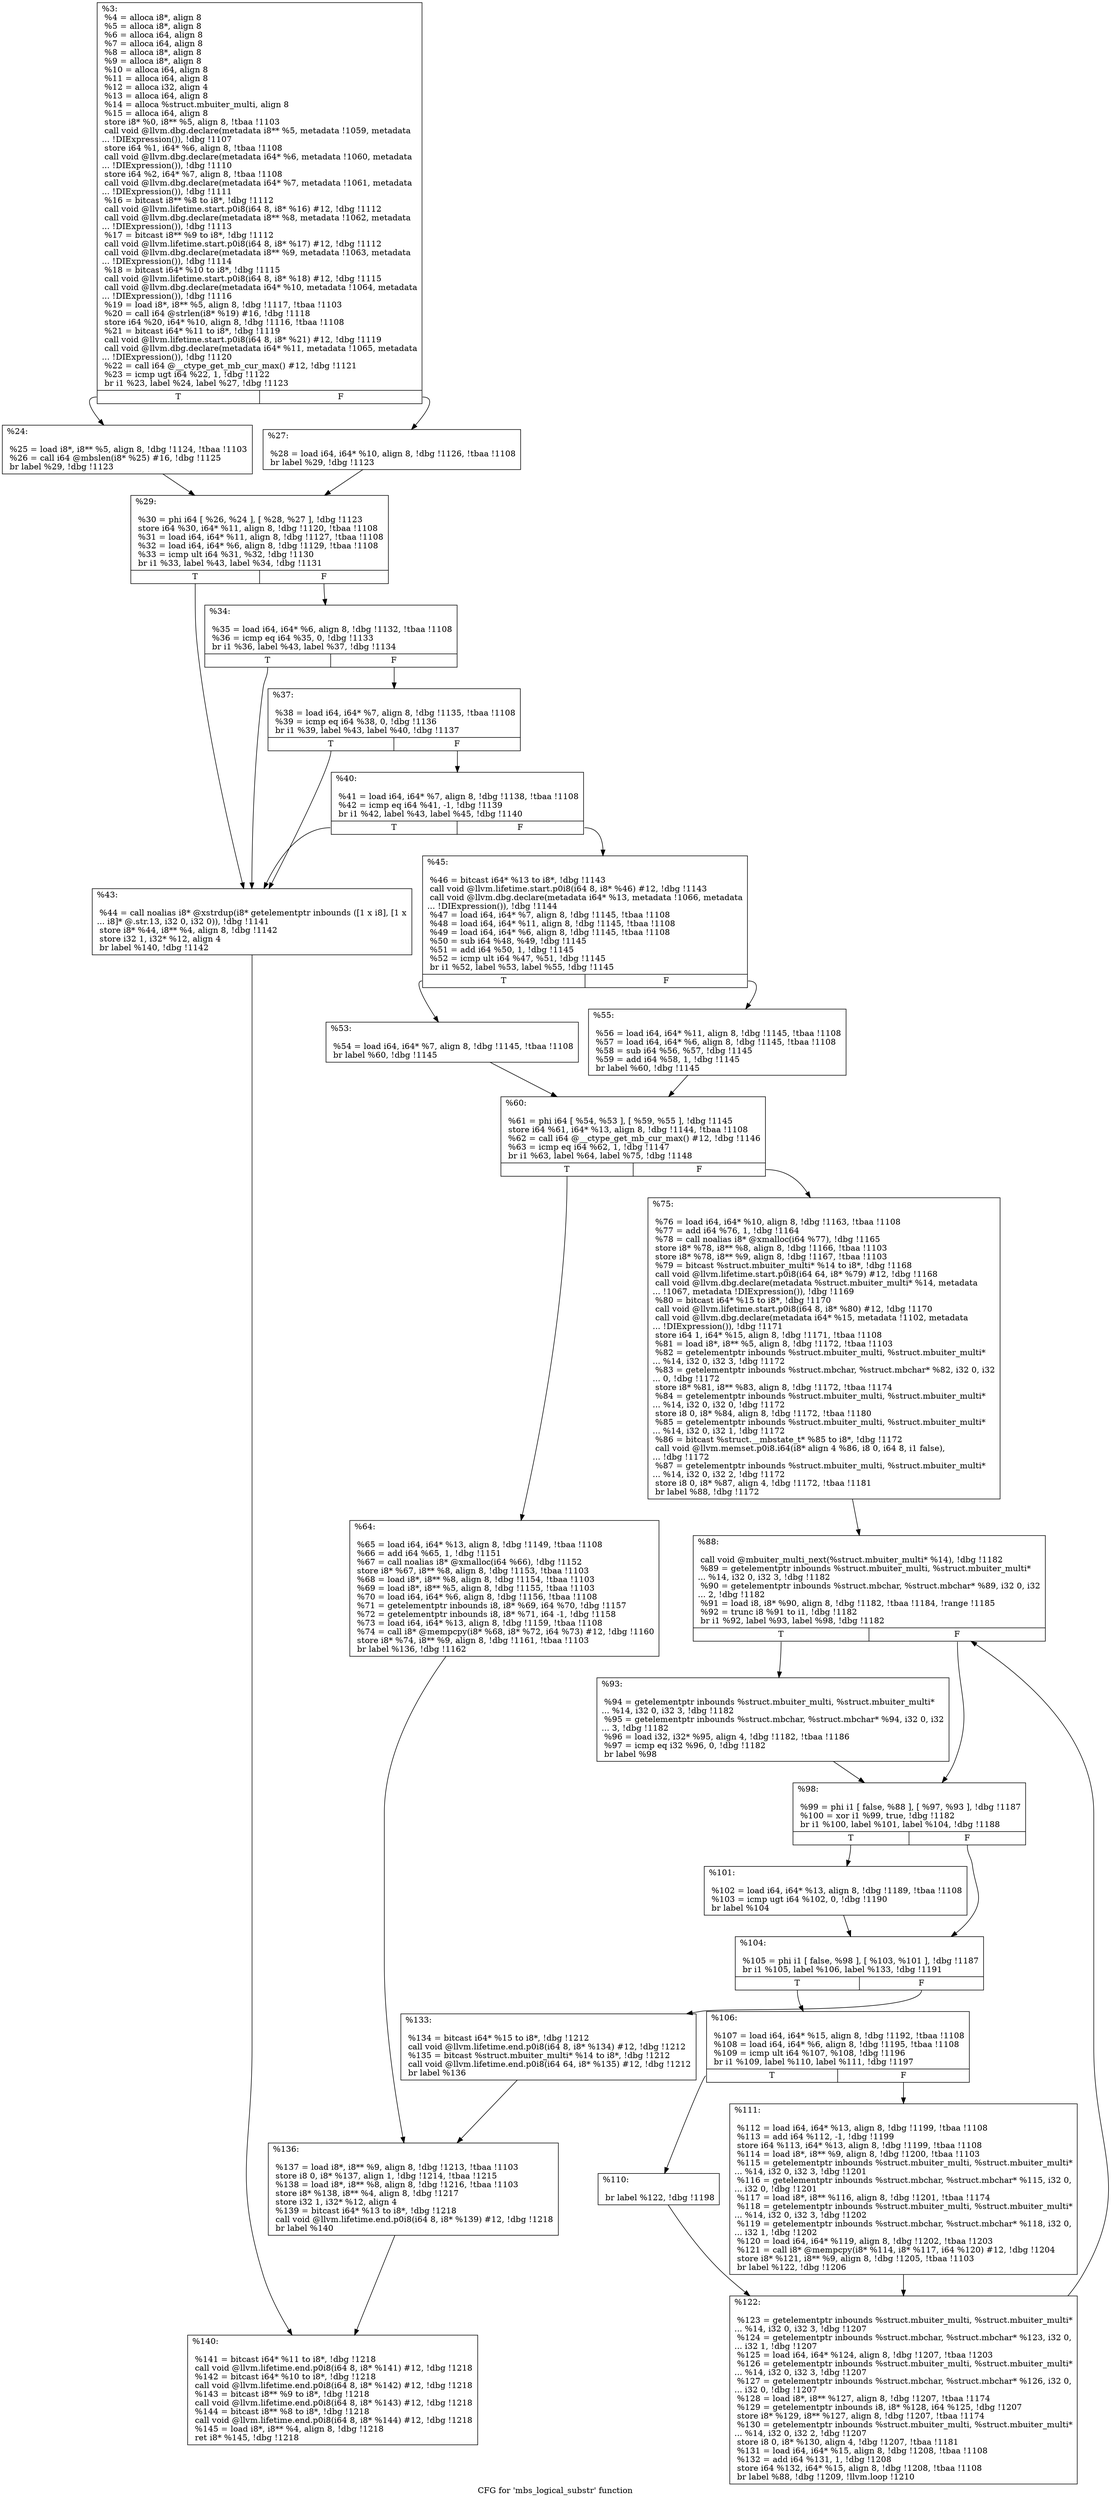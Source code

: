 digraph "CFG for 'mbs_logical_substr' function" {
	label="CFG for 'mbs_logical_substr' function";

	Node0x977660 [shape=record,label="{%3:\l  %4 = alloca i8*, align 8\l  %5 = alloca i8*, align 8\l  %6 = alloca i64, align 8\l  %7 = alloca i64, align 8\l  %8 = alloca i8*, align 8\l  %9 = alloca i8*, align 8\l  %10 = alloca i64, align 8\l  %11 = alloca i64, align 8\l  %12 = alloca i32, align 4\l  %13 = alloca i64, align 8\l  %14 = alloca %struct.mbuiter_multi, align 8\l  %15 = alloca i64, align 8\l  store i8* %0, i8** %5, align 8, !tbaa !1103\l  call void @llvm.dbg.declare(metadata i8** %5, metadata !1059, metadata\l... !DIExpression()), !dbg !1107\l  store i64 %1, i64* %6, align 8, !tbaa !1108\l  call void @llvm.dbg.declare(metadata i64* %6, metadata !1060, metadata\l... !DIExpression()), !dbg !1110\l  store i64 %2, i64* %7, align 8, !tbaa !1108\l  call void @llvm.dbg.declare(metadata i64* %7, metadata !1061, metadata\l... !DIExpression()), !dbg !1111\l  %16 = bitcast i8** %8 to i8*, !dbg !1112\l  call void @llvm.lifetime.start.p0i8(i64 8, i8* %16) #12, !dbg !1112\l  call void @llvm.dbg.declare(metadata i8** %8, metadata !1062, metadata\l... !DIExpression()), !dbg !1113\l  %17 = bitcast i8** %9 to i8*, !dbg !1112\l  call void @llvm.lifetime.start.p0i8(i64 8, i8* %17) #12, !dbg !1112\l  call void @llvm.dbg.declare(metadata i8** %9, metadata !1063, metadata\l... !DIExpression()), !dbg !1114\l  %18 = bitcast i64* %10 to i8*, !dbg !1115\l  call void @llvm.lifetime.start.p0i8(i64 8, i8* %18) #12, !dbg !1115\l  call void @llvm.dbg.declare(metadata i64* %10, metadata !1064, metadata\l... !DIExpression()), !dbg !1116\l  %19 = load i8*, i8** %5, align 8, !dbg !1117, !tbaa !1103\l  %20 = call i64 @strlen(i8* %19) #16, !dbg !1118\l  store i64 %20, i64* %10, align 8, !dbg !1116, !tbaa !1108\l  %21 = bitcast i64* %11 to i8*, !dbg !1119\l  call void @llvm.lifetime.start.p0i8(i64 8, i8* %21) #12, !dbg !1119\l  call void @llvm.dbg.declare(metadata i64* %11, metadata !1065, metadata\l... !DIExpression()), !dbg !1120\l  %22 = call i64 @__ctype_get_mb_cur_max() #12, !dbg !1121\l  %23 = icmp ugt i64 %22, 1, !dbg !1122\l  br i1 %23, label %24, label %27, !dbg !1123\l|{<s0>T|<s1>F}}"];
	Node0x977660:s0 -> Node0x977730;
	Node0x977660:s1 -> Node0x977780;
	Node0x977730 [shape=record,label="{%24:\l\l  %25 = load i8*, i8** %5, align 8, !dbg !1124, !tbaa !1103\l  %26 = call i64 @mbslen(i8* %25) #16, !dbg !1125\l  br label %29, !dbg !1123\l}"];
	Node0x977730 -> Node0x9777d0;
	Node0x977780 [shape=record,label="{%27:\l\l  %28 = load i64, i64* %10, align 8, !dbg !1126, !tbaa !1108\l  br label %29, !dbg !1123\l}"];
	Node0x977780 -> Node0x9777d0;
	Node0x9777d0 [shape=record,label="{%29:\l\l  %30 = phi i64 [ %26, %24 ], [ %28, %27 ], !dbg !1123\l  store i64 %30, i64* %11, align 8, !dbg !1120, !tbaa !1108\l  %31 = load i64, i64* %11, align 8, !dbg !1127, !tbaa !1108\l  %32 = load i64, i64* %6, align 8, !dbg !1129, !tbaa !1108\l  %33 = icmp ult i64 %31, %32, !dbg !1130\l  br i1 %33, label %43, label %34, !dbg !1131\l|{<s0>T|<s1>F}}"];
	Node0x9777d0:s0 -> Node0x977910;
	Node0x9777d0:s1 -> Node0x977820;
	Node0x977820 [shape=record,label="{%34:\l\l  %35 = load i64, i64* %6, align 8, !dbg !1132, !tbaa !1108\l  %36 = icmp eq i64 %35, 0, !dbg !1133\l  br i1 %36, label %43, label %37, !dbg !1134\l|{<s0>T|<s1>F}}"];
	Node0x977820:s0 -> Node0x977910;
	Node0x977820:s1 -> Node0x977870;
	Node0x977870 [shape=record,label="{%37:\l\l  %38 = load i64, i64* %7, align 8, !dbg !1135, !tbaa !1108\l  %39 = icmp eq i64 %38, 0, !dbg !1136\l  br i1 %39, label %43, label %40, !dbg !1137\l|{<s0>T|<s1>F}}"];
	Node0x977870:s0 -> Node0x977910;
	Node0x977870:s1 -> Node0x9778c0;
	Node0x9778c0 [shape=record,label="{%40:\l\l  %41 = load i64, i64* %7, align 8, !dbg !1138, !tbaa !1108\l  %42 = icmp eq i64 %41, -1, !dbg !1139\l  br i1 %42, label %43, label %45, !dbg !1140\l|{<s0>T|<s1>F}}"];
	Node0x9778c0:s0 -> Node0x977910;
	Node0x9778c0:s1 -> Node0x977960;
	Node0x977910 [shape=record,label="{%43:\l\l  %44 = call noalias i8* @xstrdup(i8* getelementptr inbounds ([1 x i8], [1 x\l... i8]* @.str.13, i32 0, i32 0)), !dbg !1141\l  store i8* %44, i8** %4, align 8, !dbg !1142\l  store i32 1, i32* %12, align 4\l  br label %140, !dbg !1142\l}"];
	Node0x977910 -> Node0x977eb0;
	Node0x977960 [shape=record,label="{%45:\l\l  %46 = bitcast i64* %13 to i8*, !dbg !1143\l  call void @llvm.lifetime.start.p0i8(i64 8, i8* %46) #12, !dbg !1143\l  call void @llvm.dbg.declare(metadata i64* %13, metadata !1066, metadata\l... !DIExpression()), !dbg !1144\l  %47 = load i64, i64* %7, align 8, !dbg !1145, !tbaa !1108\l  %48 = load i64, i64* %11, align 8, !dbg !1145, !tbaa !1108\l  %49 = load i64, i64* %6, align 8, !dbg !1145, !tbaa !1108\l  %50 = sub i64 %48, %49, !dbg !1145\l  %51 = add i64 %50, 1, !dbg !1145\l  %52 = icmp ult i64 %47, %51, !dbg !1145\l  br i1 %52, label %53, label %55, !dbg !1145\l|{<s0>T|<s1>F}}"];
	Node0x977960:s0 -> Node0x9779b0;
	Node0x977960:s1 -> Node0x977a00;
	Node0x9779b0 [shape=record,label="{%53:\l\l  %54 = load i64, i64* %7, align 8, !dbg !1145, !tbaa !1108\l  br label %60, !dbg !1145\l}"];
	Node0x9779b0 -> Node0x977a50;
	Node0x977a00 [shape=record,label="{%55:\l\l  %56 = load i64, i64* %11, align 8, !dbg !1145, !tbaa !1108\l  %57 = load i64, i64* %6, align 8, !dbg !1145, !tbaa !1108\l  %58 = sub i64 %56, %57, !dbg !1145\l  %59 = add i64 %58, 1, !dbg !1145\l  br label %60, !dbg !1145\l}"];
	Node0x977a00 -> Node0x977a50;
	Node0x977a50 [shape=record,label="{%60:\l\l  %61 = phi i64 [ %54, %53 ], [ %59, %55 ], !dbg !1145\l  store i64 %61, i64* %13, align 8, !dbg !1144, !tbaa !1108\l  %62 = call i64 @__ctype_get_mb_cur_max() #12, !dbg !1146\l  %63 = icmp eq i64 %62, 1, !dbg !1147\l  br i1 %63, label %64, label %75, !dbg !1148\l|{<s0>T|<s1>F}}"];
	Node0x977a50:s0 -> Node0x977aa0;
	Node0x977a50:s1 -> Node0x977af0;
	Node0x977aa0 [shape=record,label="{%64:\l\l  %65 = load i64, i64* %13, align 8, !dbg !1149, !tbaa !1108\l  %66 = add i64 %65, 1, !dbg !1151\l  %67 = call noalias i8* @xmalloc(i64 %66), !dbg !1152\l  store i8* %67, i8** %8, align 8, !dbg !1153, !tbaa !1103\l  %68 = load i8*, i8** %8, align 8, !dbg !1154, !tbaa !1103\l  %69 = load i8*, i8** %5, align 8, !dbg !1155, !tbaa !1103\l  %70 = load i64, i64* %6, align 8, !dbg !1156, !tbaa !1108\l  %71 = getelementptr inbounds i8, i8* %69, i64 %70, !dbg !1157\l  %72 = getelementptr inbounds i8, i8* %71, i64 -1, !dbg !1158\l  %73 = load i64, i64* %13, align 8, !dbg !1159, !tbaa !1108\l  %74 = call i8* @mempcpy(i8* %68, i8* %72, i64 %73) #12, !dbg !1160\l  store i8* %74, i8** %9, align 8, !dbg !1161, !tbaa !1103\l  br label %136, !dbg !1162\l}"];
	Node0x977aa0 -> Node0x977e60;
	Node0x977af0 [shape=record,label="{%75:\l\l  %76 = load i64, i64* %10, align 8, !dbg !1163, !tbaa !1108\l  %77 = add i64 %76, 1, !dbg !1164\l  %78 = call noalias i8* @xmalloc(i64 %77), !dbg !1165\l  store i8* %78, i8** %8, align 8, !dbg !1166, !tbaa !1103\l  store i8* %78, i8** %9, align 8, !dbg !1167, !tbaa !1103\l  %79 = bitcast %struct.mbuiter_multi* %14 to i8*, !dbg !1168\l  call void @llvm.lifetime.start.p0i8(i64 64, i8* %79) #12, !dbg !1168\l  call void @llvm.dbg.declare(metadata %struct.mbuiter_multi* %14, metadata\l... !1067, metadata !DIExpression()), !dbg !1169\l  %80 = bitcast i64* %15 to i8*, !dbg !1170\l  call void @llvm.lifetime.start.p0i8(i64 8, i8* %80) #12, !dbg !1170\l  call void @llvm.dbg.declare(metadata i64* %15, metadata !1102, metadata\l... !DIExpression()), !dbg !1171\l  store i64 1, i64* %15, align 8, !dbg !1171, !tbaa !1108\l  %81 = load i8*, i8** %5, align 8, !dbg !1172, !tbaa !1103\l  %82 = getelementptr inbounds %struct.mbuiter_multi, %struct.mbuiter_multi*\l... %14, i32 0, i32 3, !dbg !1172\l  %83 = getelementptr inbounds %struct.mbchar, %struct.mbchar* %82, i32 0, i32\l... 0, !dbg !1172\l  store i8* %81, i8** %83, align 8, !dbg !1172, !tbaa !1174\l  %84 = getelementptr inbounds %struct.mbuiter_multi, %struct.mbuiter_multi*\l... %14, i32 0, i32 0, !dbg !1172\l  store i8 0, i8* %84, align 8, !dbg !1172, !tbaa !1180\l  %85 = getelementptr inbounds %struct.mbuiter_multi, %struct.mbuiter_multi*\l... %14, i32 0, i32 1, !dbg !1172\l  %86 = bitcast %struct.__mbstate_t* %85 to i8*, !dbg !1172\l  call void @llvm.memset.p0i8.i64(i8* align 4 %86, i8 0, i64 8, i1 false),\l... !dbg !1172\l  %87 = getelementptr inbounds %struct.mbuiter_multi, %struct.mbuiter_multi*\l... %14, i32 0, i32 2, !dbg !1172\l  store i8 0, i8* %87, align 4, !dbg !1172, !tbaa !1181\l  br label %88, !dbg !1172\l}"];
	Node0x977af0 -> Node0x977b40;
	Node0x977b40 [shape=record,label="{%88:\l\l  call void @mbuiter_multi_next(%struct.mbuiter_multi* %14), !dbg !1182\l  %89 = getelementptr inbounds %struct.mbuiter_multi, %struct.mbuiter_multi*\l... %14, i32 0, i32 3, !dbg !1182\l  %90 = getelementptr inbounds %struct.mbchar, %struct.mbchar* %89, i32 0, i32\l... 2, !dbg !1182\l  %91 = load i8, i8* %90, align 8, !dbg !1182, !tbaa !1184, !range !1185\l  %92 = trunc i8 %91 to i1, !dbg !1182\l  br i1 %92, label %93, label %98, !dbg !1182\l|{<s0>T|<s1>F}}"];
	Node0x977b40:s0 -> Node0x977b90;
	Node0x977b40:s1 -> Node0x977be0;
	Node0x977b90 [shape=record,label="{%93:\l\l  %94 = getelementptr inbounds %struct.mbuiter_multi, %struct.mbuiter_multi*\l... %14, i32 0, i32 3, !dbg !1182\l  %95 = getelementptr inbounds %struct.mbchar, %struct.mbchar* %94, i32 0, i32\l... 3, !dbg !1182\l  %96 = load i32, i32* %95, align 4, !dbg !1182, !tbaa !1186\l  %97 = icmp eq i32 %96, 0, !dbg !1182\l  br label %98\l}"];
	Node0x977b90 -> Node0x977be0;
	Node0x977be0 [shape=record,label="{%98:\l\l  %99 = phi i1 [ false, %88 ], [ %97, %93 ], !dbg !1187\l  %100 = xor i1 %99, true, !dbg !1182\l  br i1 %100, label %101, label %104, !dbg !1188\l|{<s0>T|<s1>F}}"];
	Node0x977be0:s0 -> Node0x977c30;
	Node0x977be0:s1 -> Node0x977c80;
	Node0x977c30 [shape=record,label="{%101:\l\l  %102 = load i64, i64* %13, align 8, !dbg !1189, !tbaa !1108\l  %103 = icmp ugt i64 %102, 0, !dbg !1190\l  br label %104\l}"];
	Node0x977c30 -> Node0x977c80;
	Node0x977c80 [shape=record,label="{%104:\l\l  %105 = phi i1 [ false, %98 ], [ %103, %101 ], !dbg !1187\l  br i1 %105, label %106, label %133, !dbg !1191\l|{<s0>T|<s1>F}}"];
	Node0x977c80:s0 -> Node0x977cd0;
	Node0x977c80:s1 -> Node0x977e10;
	Node0x977cd0 [shape=record,label="{%106:\l\l  %107 = load i64, i64* %15, align 8, !dbg !1192, !tbaa !1108\l  %108 = load i64, i64* %6, align 8, !dbg !1195, !tbaa !1108\l  %109 = icmp ult i64 %107, %108, !dbg !1196\l  br i1 %109, label %110, label %111, !dbg !1197\l|{<s0>T|<s1>F}}"];
	Node0x977cd0:s0 -> Node0x977d20;
	Node0x977cd0:s1 -> Node0x977d70;
	Node0x977d20 [shape=record,label="{%110:\l\l  br label %122, !dbg !1198\l}"];
	Node0x977d20 -> Node0x977dc0;
	Node0x977d70 [shape=record,label="{%111:\l\l  %112 = load i64, i64* %13, align 8, !dbg !1199, !tbaa !1108\l  %113 = add i64 %112, -1, !dbg !1199\l  store i64 %113, i64* %13, align 8, !dbg !1199, !tbaa !1108\l  %114 = load i8*, i8** %9, align 8, !dbg !1200, !tbaa !1103\l  %115 = getelementptr inbounds %struct.mbuiter_multi, %struct.mbuiter_multi*\l... %14, i32 0, i32 3, !dbg !1201\l  %116 = getelementptr inbounds %struct.mbchar, %struct.mbchar* %115, i32 0,\l... i32 0, !dbg !1201\l  %117 = load i8*, i8** %116, align 8, !dbg !1201, !tbaa !1174\l  %118 = getelementptr inbounds %struct.mbuiter_multi, %struct.mbuiter_multi*\l... %14, i32 0, i32 3, !dbg !1202\l  %119 = getelementptr inbounds %struct.mbchar, %struct.mbchar* %118, i32 0,\l... i32 1, !dbg !1202\l  %120 = load i64, i64* %119, align 8, !dbg !1202, !tbaa !1203\l  %121 = call i8* @mempcpy(i8* %114, i8* %117, i64 %120) #12, !dbg !1204\l  store i8* %121, i8** %9, align 8, !dbg !1205, !tbaa !1103\l  br label %122, !dbg !1206\l}"];
	Node0x977d70 -> Node0x977dc0;
	Node0x977dc0 [shape=record,label="{%122:\l\l  %123 = getelementptr inbounds %struct.mbuiter_multi, %struct.mbuiter_multi*\l... %14, i32 0, i32 3, !dbg !1207\l  %124 = getelementptr inbounds %struct.mbchar, %struct.mbchar* %123, i32 0,\l... i32 1, !dbg !1207\l  %125 = load i64, i64* %124, align 8, !dbg !1207, !tbaa !1203\l  %126 = getelementptr inbounds %struct.mbuiter_multi, %struct.mbuiter_multi*\l... %14, i32 0, i32 3, !dbg !1207\l  %127 = getelementptr inbounds %struct.mbchar, %struct.mbchar* %126, i32 0,\l... i32 0, !dbg !1207\l  %128 = load i8*, i8** %127, align 8, !dbg !1207, !tbaa !1174\l  %129 = getelementptr inbounds i8, i8* %128, i64 %125, !dbg !1207\l  store i8* %129, i8** %127, align 8, !dbg !1207, !tbaa !1174\l  %130 = getelementptr inbounds %struct.mbuiter_multi, %struct.mbuiter_multi*\l... %14, i32 0, i32 2, !dbg !1207\l  store i8 0, i8* %130, align 4, !dbg !1207, !tbaa !1181\l  %131 = load i64, i64* %15, align 8, !dbg !1208, !tbaa !1108\l  %132 = add i64 %131, 1, !dbg !1208\l  store i64 %132, i64* %15, align 8, !dbg !1208, !tbaa !1108\l  br label %88, !dbg !1209, !llvm.loop !1210\l}"];
	Node0x977dc0 -> Node0x977b40;
	Node0x977e10 [shape=record,label="{%133:\l\l  %134 = bitcast i64* %15 to i8*, !dbg !1212\l  call void @llvm.lifetime.end.p0i8(i64 8, i8* %134) #12, !dbg !1212\l  %135 = bitcast %struct.mbuiter_multi* %14 to i8*, !dbg !1212\l  call void @llvm.lifetime.end.p0i8(i64 64, i8* %135) #12, !dbg !1212\l  br label %136\l}"];
	Node0x977e10 -> Node0x977e60;
	Node0x977e60 [shape=record,label="{%136:\l\l  %137 = load i8*, i8** %9, align 8, !dbg !1213, !tbaa !1103\l  store i8 0, i8* %137, align 1, !dbg !1214, !tbaa !1215\l  %138 = load i8*, i8** %8, align 8, !dbg !1216, !tbaa !1103\l  store i8* %138, i8** %4, align 8, !dbg !1217\l  store i32 1, i32* %12, align 4\l  %139 = bitcast i64* %13 to i8*, !dbg !1218\l  call void @llvm.lifetime.end.p0i8(i64 8, i8* %139) #12, !dbg !1218\l  br label %140\l}"];
	Node0x977e60 -> Node0x977eb0;
	Node0x977eb0 [shape=record,label="{%140:\l\l  %141 = bitcast i64* %11 to i8*, !dbg !1218\l  call void @llvm.lifetime.end.p0i8(i64 8, i8* %141) #12, !dbg !1218\l  %142 = bitcast i64* %10 to i8*, !dbg !1218\l  call void @llvm.lifetime.end.p0i8(i64 8, i8* %142) #12, !dbg !1218\l  %143 = bitcast i8** %9 to i8*, !dbg !1218\l  call void @llvm.lifetime.end.p0i8(i64 8, i8* %143) #12, !dbg !1218\l  %144 = bitcast i8** %8 to i8*, !dbg !1218\l  call void @llvm.lifetime.end.p0i8(i64 8, i8* %144) #12, !dbg !1218\l  %145 = load i8*, i8** %4, align 8, !dbg !1218\l  ret i8* %145, !dbg !1218\l}"];
}
